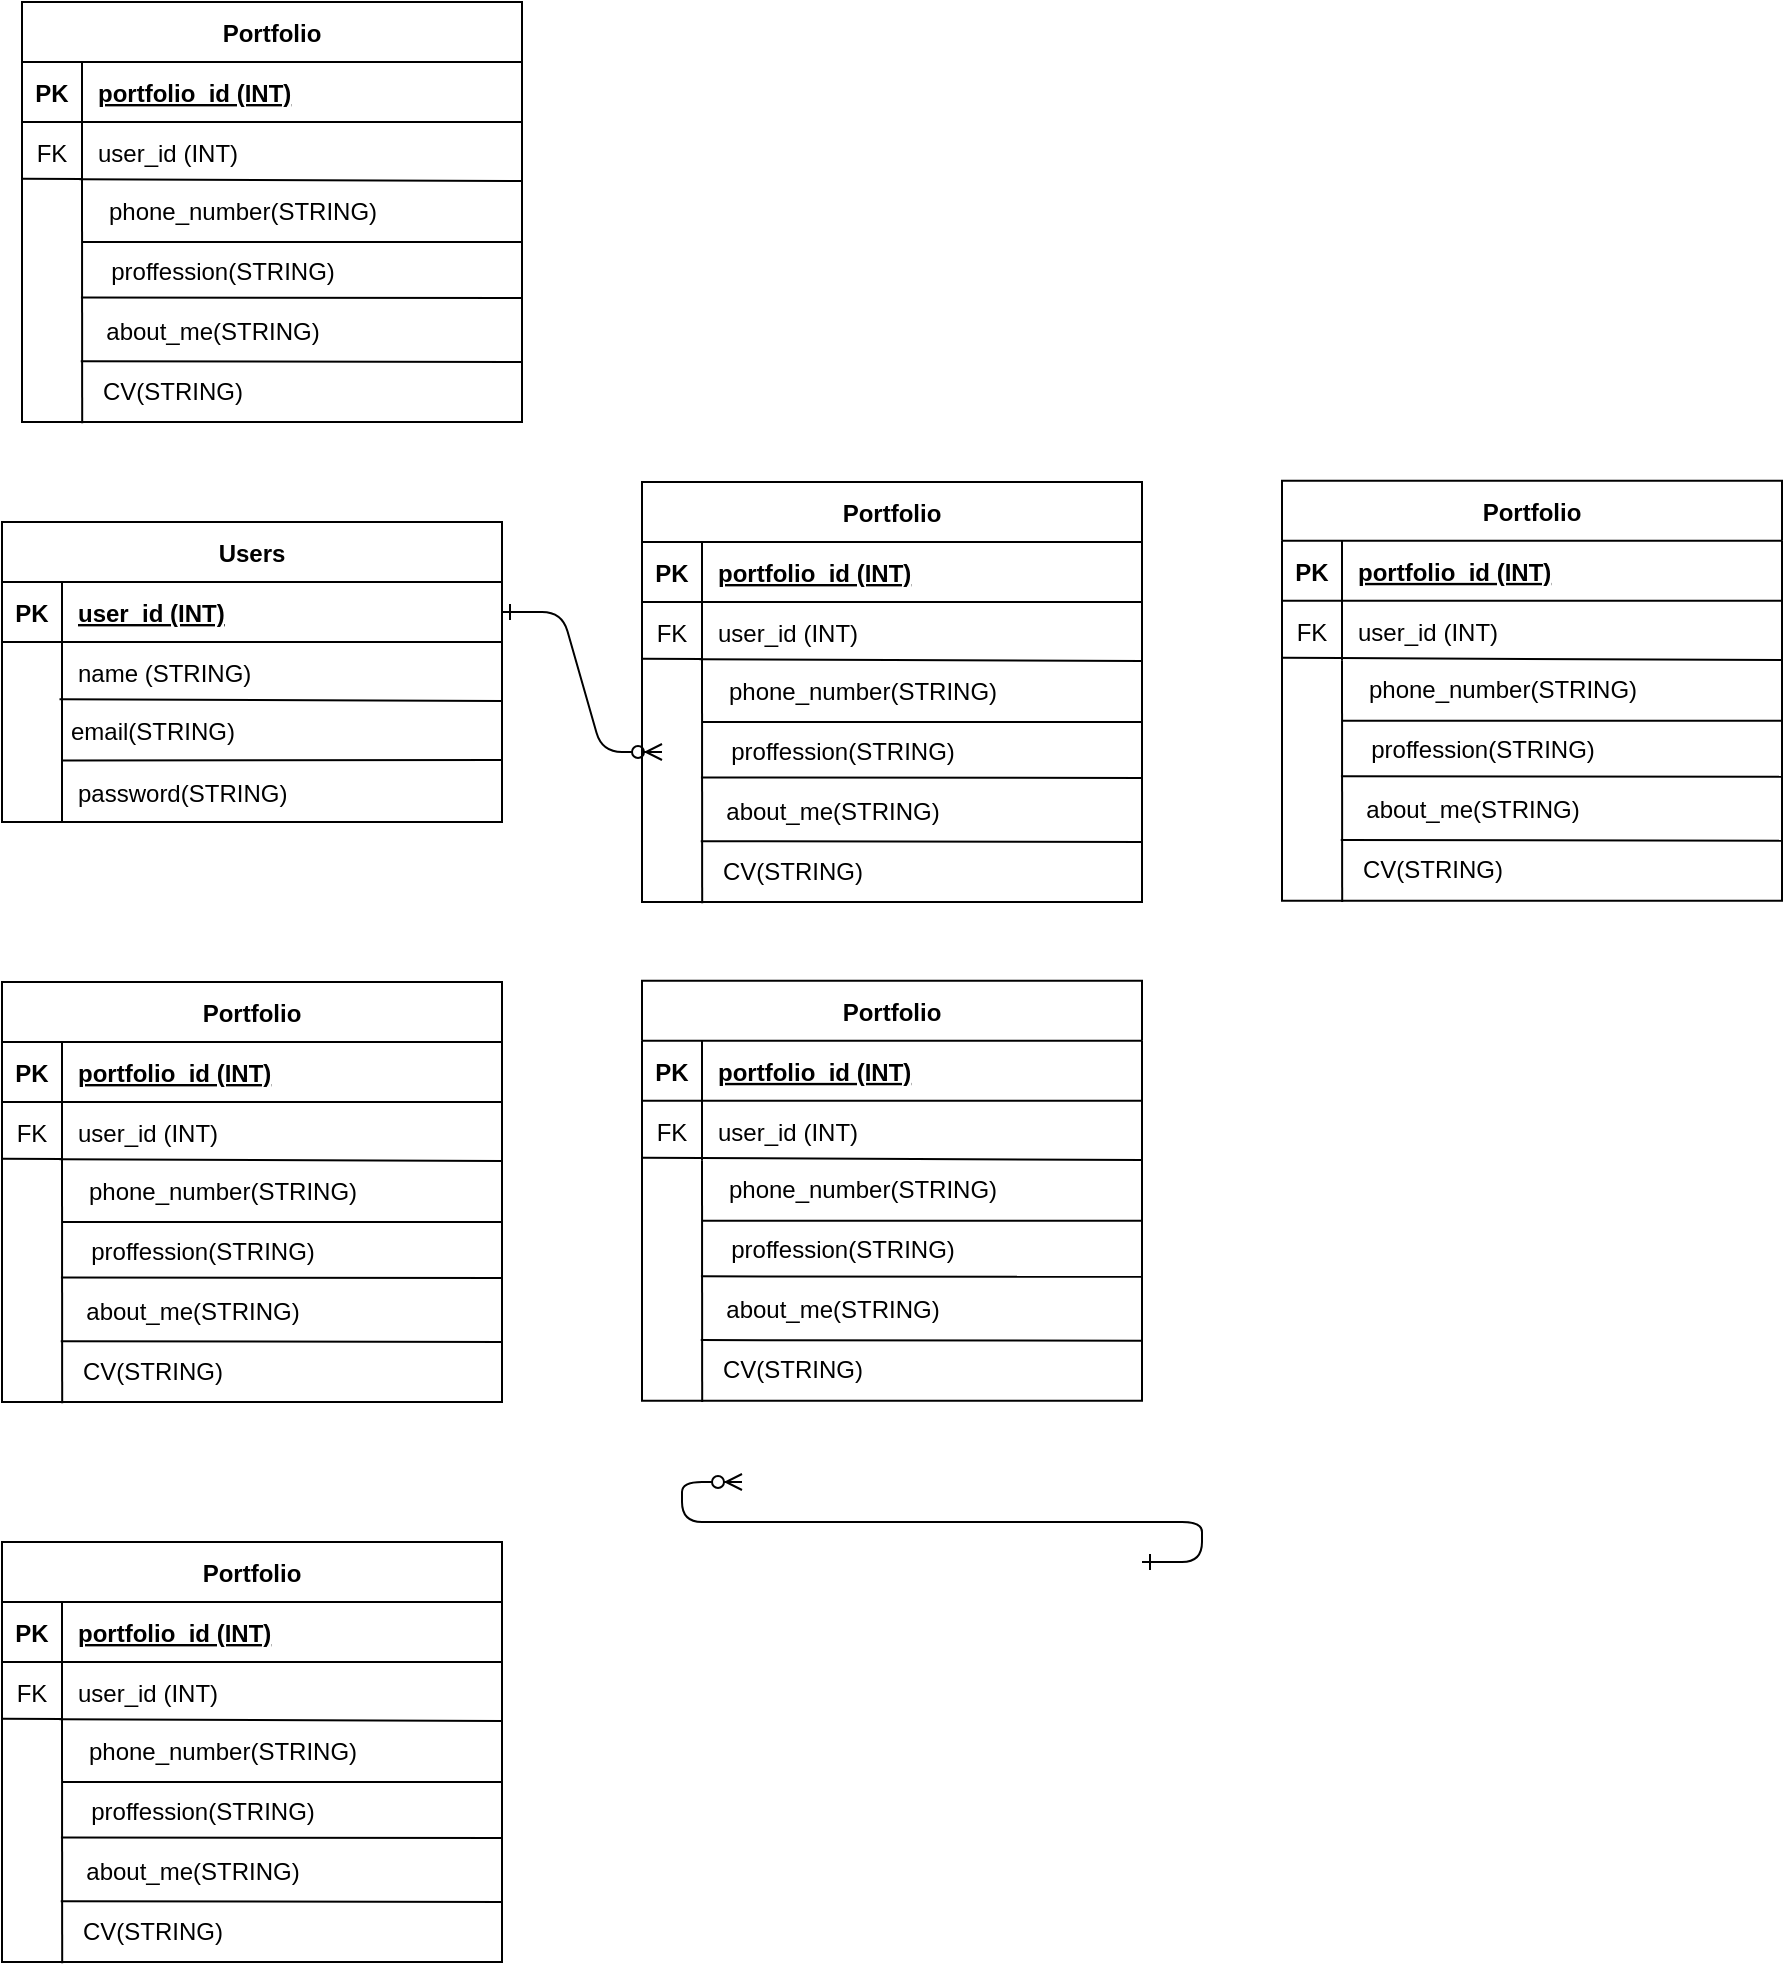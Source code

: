 <mxfile version="24.7.6">
  <diagram id="R2lEEEUBdFMjLlhIrx00" name="Page-1">
    <mxGraphModel dx="1554" dy="1734" grid="1" gridSize="10" guides="1" tooltips="1" connect="1" arrows="1" fold="1" page="1" pageScale="1" pageWidth="850" pageHeight="1100" math="0" shadow="0" extFonts="Permanent Marker^https://fonts.googleapis.com/css?family=Permanent+Marker">
      <root>
        <mxCell id="0" />
        <mxCell id="1" parent="0" />
        <mxCell id="C-vyLk0tnHw3VtMMgP7b-1" value="" style="edgeStyle=entityRelationEdgeStyle;endArrow=ERzeroToMany;startArrow=ERone;endFill=1;startFill=0;" parent="1" source="C-vyLk0tnHw3VtMMgP7b-24" edge="1">
          <mxGeometry width="100" height="100" relative="1" as="geometry">
            <mxPoint x="340" y="720" as="sourcePoint" />
            <mxPoint x="450" y="165" as="targetPoint" />
          </mxGeometry>
        </mxCell>
        <mxCell id="C-vyLk0tnHw3VtMMgP7b-12" value="" style="edgeStyle=entityRelationEdgeStyle;endArrow=ERzeroToMany;startArrow=ERone;endFill=1;startFill=0;" parent="1" edge="1">
          <mxGeometry width="100" height="100" relative="1" as="geometry">
            <mxPoint x="690" y="570" as="sourcePoint" />
            <mxPoint x="490" y="530" as="targetPoint" />
            <Array as="points">
              <mxPoint x="650" y="550" />
              <mxPoint x="560" y="550" />
            </Array>
          </mxGeometry>
        </mxCell>
        <mxCell id="C-vyLk0tnHw3VtMMgP7b-23" value="Users" style="shape=table;startSize=30;container=1;collapsible=1;childLayout=tableLayout;fixedRows=1;rowLines=0;fontStyle=1;align=center;resizeLast=1;" parent="1" vertex="1">
          <mxGeometry x="120" y="50" width="250" height="150" as="geometry">
            <mxRectangle x="120" y="120" width="100" height="30" as="alternateBounds" />
          </mxGeometry>
        </mxCell>
        <mxCell id="C-vyLk0tnHw3VtMMgP7b-24" value="" style="shape=partialRectangle;collapsible=0;dropTarget=0;pointerEvents=0;fillColor=none;points=[[0,0.5],[1,0.5]];portConstraint=eastwest;top=0;left=0;right=0;bottom=1;" parent="C-vyLk0tnHw3VtMMgP7b-23" vertex="1">
          <mxGeometry y="30" width="250" height="30" as="geometry" />
        </mxCell>
        <mxCell id="C-vyLk0tnHw3VtMMgP7b-25" value="PK" style="shape=partialRectangle;overflow=hidden;connectable=0;fillColor=none;top=0;left=0;bottom=0;right=0;fontStyle=1;" parent="C-vyLk0tnHw3VtMMgP7b-24" vertex="1">
          <mxGeometry width="30" height="30" as="geometry">
            <mxRectangle width="30" height="30" as="alternateBounds" />
          </mxGeometry>
        </mxCell>
        <mxCell id="C-vyLk0tnHw3VtMMgP7b-26" value="user_id (INT)" style="shape=partialRectangle;overflow=hidden;connectable=0;fillColor=none;top=0;left=0;bottom=0;right=0;align=left;spacingLeft=6;fontStyle=5;" parent="C-vyLk0tnHw3VtMMgP7b-24" vertex="1">
          <mxGeometry x="30" width="220" height="30" as="geometry">
            <mxRectangle width="220" height="30" as="alternateBounds" />
          </mxGeometry>
        </mxCell>
        <mxCell id="C-vyLk0tnHw3VtMMgP7b-27" value="" style="shape=partialRectangle;collapsible=0;dropTarget=0;pointerEvents=0;fillColor=none;points=[[0,0.5],[1,0.5]];portConstraint=eastwest;top=0;left=0;right=0;bottom=0;" parent="C-vyLk0tnHw3VtMMgP7b-23" vertex="1">
          <mxGeometry y="60" width="250" height="30" as="geometry" />
        </mxCell>
        <mxCell id="C-vyLk0tnHw3VtMMgP7b-28" value="" style="shape=partialRectangle;overflow=hidden;connectable=0;fillColor=none;top=0;left=0;bottom=0;right=0;" parent="C-vyLk0tnHw3VtMMgP7b-27" vertex="1">
          <mxGeometry width="30" height="30" as="geometry">
            <mxRectangle width="30" height="30" as="alternateBounds" />
          </mxGeometry>
        </mxCell>
        <mxCell id="C-vyLk0tnHw3VtMMgP7b-29" value="name (STRING) " style="shape=partialRectangle;overflow=hidden;connectable=0;fillColor=none;top=0;left=0;bottom=0;right=0;align=left;spacingLeft=6;" parent="C-vyLk0tnHw3VtMMgP7b-27" vertex="1">
          <mxGeometry x="30" width="220" height="30" as="geometry">
            <mxRectangle width="220" height="30" as="alternateBounds" />
          </mxGeometry>
        </mxCell>
        <mxCell id="srqe_Da9Z2wznq97FnHL-86" value="" style="endArrow=none;html=1;rounded=0;exitX=0.115;exitY=0.954;exitDx=0;exitDy=0;exitPerimeter=0;entryX=0.999;entryY=0.985;entryDx=0;entryDy=0;entryPerimeter=0;" edge="1" parent="C-vyLk0tnHw3VtMMgP7b-23" source="C-vyLk0tnHw3VtMMgP7b-27" target="C-vyLk0tnHw3VtMMgP7b-27">
          <mxGeometry width="50" height="50" relative="1" as="geometry">
            <mxPoint x="120" y="130" as="sourcePoint" />
            <mxPoint x="170" y="80" as="targetPoint" />
          </mxGeometry>
        </mxCell>
        <mxCell id="srqe_Da9Z2wznq97FnHL-83" value="" style="endArrow=none;html=1;rounded=0;" edge="1" parent="1">
          <mxGeometry width="50" height="50" relative="1" as="geometry">
            <mxPoint x="150" y="200" as="sourcePoint" />
            <mxPoint x="150" y="140" as="targetPoint" />
          </mxGeometry>
        </mxCell>
        <mxCell id="srqe_Da9Z2wznq97FnHL-85" value="&lt;span style=&quot;text-align: left;&quot;&gt;email(STRING)&lt;/span&gt;" style="text;html=1;align=center;verticalAlign=middle;resizable=0;points=[];autosize=1;strokeColor=none;fillColor=none;" vertex="1" parent="1">
          <mxGeometry x="140" y="140" width="110" height="30" as="geometry" />
        </mxCell>
        <mxCell id="srqe_Da9Z2wznq97FnHL-87" value="" style="endArrow=none;html=1;rounded=0;exitX=0.088;exitY=0.977;exitDx=0;exitDy=0;exitPerimeter=0;" edge="1" parent="1" source="srqe_Da9Z2wznq97FnHL-85">
          <mxGeometry width="50" height="50" relative="1" as="geometry">
            <mxPoint x="240" y="180" as="sourcePoint" />
            <mxPoint x="370" y="169" as="targetPoint" />
          </mxGeometry>
        </mxCell>
        <mxCell id="srqe_Da9Z2wznq97FnHL-88" value="password(STRING)" style="shape=partialRectangle;overflow=hidden;connectable=0;fillColor=none;top=0;left=0;bottom=0;right=0;align=left;spacingLeft=6;" vertex="1" parent="1">
          <mxGeometry x="150" y="170" width="220" height="30" as="geometry">
            <mxRectangle width="220" height="30" as="alternateBounds" />
          </mxGeometry>
        </mxCell>
        <mxCell id="srqe_Da9Z2wznq97FnHL-89" value="Portfolio" style="shape=table;startSize=30;container=1;collapsible=1;childLayout=tableLayout;fixedRows=1;rowLines=0;fontStyle=1;align=center;resizeLast=1;" vertex="1" parent="1">
          <mxGeometry x="120" y="280" width="250" height="210" as="geometry">
            <mxRectangle x="120" y="120" width="100" height="30" as="alternateBounds" />
          </mxGeometry>
        </mxCell>
        <mxCell id="srqe_Da9Z2wznq97FnHL-90" value="" style="shape=partialRectangle;collapsible=0;dropTarget=0;pointerEvents=0;fillColor=none;points=[[0,0.5],[1,0.5]];portConstraint=eastwest;top=0;left=0;right=0;bottom=1;" vertex="1" parent="srqe_Da9Z2wznq97FnHL-89">
          <mxGeometry y="30" width="250" height="30" as="geometry" />
        </mxCell>
        <mxCell id="srqe_Da9Z2wznq97FnHL-91" value="PK" style="shape=partialRectangle;overflow=hidden;connectable=0;fillColor=none;top=0;left=0;bottom=0;right=0;fontStyle=1;" vertex="1" parent="srqe_Da9Z2wznq97FnHL-90">
          <mxGeometry width="30" height="30" as="geometry">
            <mxRectangle width="30" height="30" as="alternateBounds" />
          </mxGeometry>
        </mxCell>
        <mxCell id="srqe_Da9Z2wznq97FnHL-92" value="portfolio_id (INT)" style="shape=partialRectangle;overflow=hidden;connectable=0;fillColor=none;top=0;left=0;bottom=0;right=0;align=left;spacingLeft=6;fontStyle=5;" vertex="1" parent="srqe_Da9Z2wznq97FnHL-90">
          <mxGeometry x="30" width="220" height="30" as="geometry">
            <mxRectangle width="220" height="30" as="alternateBounds" />
          </mxGeometry>
        </mxCell>
        <mxCell id="srqe_Da9Z2wznq97FnHL-93" value="" style="shape=partialRectangle;collapsible=0;dropTarget=0;pointerEvents=0;fillColor=none;points=[[0,0.5],[1,0.5]];portConstraint=eastwest;top=0;left=0;right=0;bottom=0;" vertex="1" parent="srqe_Da9Z2wznq97FnHL-89">
          <mxGeometry y="60" width="250" height="30" as="geometry" />
        </mxCell>
        <mxCell id="srqe_Da9Z2wznq97FnHL-94" value="FK" style="shape=partialRectangle;overflow=hidden;connectable=0;fillColor=none;top=0;left=0;bottom=0;right=0;" vertex="1" parent="srqe_Da9Z2wznq97FnHL-93">
          <mxGeometry width="30" height="30" as="geometry">
            <mxRectangle width="30" height="30" as="alternateBounds" />
          </mxGeometry>
        </mxCell>
        <mxCell id="srqe_Da9Z2wznq97FnHL-95" value="user_id (INT)" style="shape=partialRectangle;overflow=hidden;connectable=0;fillColor=none;top=0;left=0;bottom=0;right=0;align=left;spacingLeft=6;" vertex="1" parent="srqe_Da9Z2wznq97FnHL-93">
          <mxGeometry x="30" width="220" height="30" as="geometry">
            <mxRectangle width="220" height="30" as="alternateBounds" />
          </mxGeometry>
        </mxCell>
        <mxCell id="srqe_Da9Z2wznq97FnHL-96" value="" style="endArrow=none;html=1;rounded=0;exitX=0.115;exitY=0.954;exitDx=0;exitDy=0;exitPerimeter=0;entryX=0.999;entryY=0.985;entryDx=0;entryDy=0;entryPerimeter=0;" edge="1" parent="srqe_Da9Z2wznq97FnHL-89" source="srqe_Da9Z2wznq97FnHL-93" target="srqe_Da9Z2wznq97FnHL-93">
          <mxGeometry width="50" height="50" relative="1" as="geometry">
            <mxPoint x="120" y="130" as="sourcePoint" />
            <mxPoint x="170" y="80" as="targetPoint" />
          </mxGeometry>
        </mxCell>
        <mxCell id="srqe_Da9Z2wznq97FnHL-99" value="" style="endArrow=none;html=1;rounded=0;entryX=0.119;entryY=0.952;entryDx=0;entryDy=0;entryPerimeter=0;exitX=0.001;exitY=0.947;exitDx=0;exitDy=0;exitPerimeter=0;" edge="1" parent="srqe_Da9Z2wznq97FnHL-89" source="srqe_Da9Z2wznq97FnHL-93" target="srqe_Da9Z2wznq97FnHL-93">
          <mxGeometry width="50" height="50" relative="1" as="geometry">
            <mxPoint x="60" y="130" as="sourcePoint" />
            <mxPoint x="110" y="80" as="targetPoint" />
          </mxGeometry>
        </mxCell>
        <mxCell id="srqe_Da9Z2wznq97FnHL-100" value="" style="endArrow=none;html=1;rounded=0;exitX=0.001;exitY=1.019;exitDx=0;exitDy=0;exitPerimeter=0;" edge="1" parent="1" source="srqe_Da9Z2wznq97FnHL-107">
          <mxGeometry width="50" height="50" relative="1" as="geometry">
            <mxPoint x="150" y="520" as="sourcePoint" />
            <mxPoint x="150" y="370" as="targetPoint" />
          </mxGeometry>
        </mxCell>
        <mxCell id="srqe_Da9Z2wznq97FnHL-101" value="" style="endArrow=none;html=1;rounded=0;" edge="1" parent="1">
          <mxGeometry width="50" height="50" relative="1" as="geometry">
            <mxPoint x="150" y="400" as="sourcePoint" />
            <mxPoint x="370" y="400" as="targetPoint" />
          </mxGeometry>
        </mxCell>
        <mxCell id="srqe_Da9Z2wznq97FnHL-102" value="phone_number(STRING)" style="text;html=1;align=center;verticalAlign=middle;resizable=0;points=[];autosize=1;strokeColor=none;fillColor=none;" vertex="1" parent="1">
          <mxGeometry x="150" y="370" width="160" height="30" as="geometry" />
        </mxCell>
        <mxCell id="srqe_Da9Z2wznq97FnHL-105" value="proffession(STRING)" style="text;html=1;align=center;verticalAlign=middle;resizable=0;points=[];autosize=1;strokeColor=none;fillColor=none;" vertex="1" parent="1">
          <mxGeometry x="150" y="400" width="140" height="30" as="geometry" />
        </mxCell>
        <mxCell id="srqe_Da9Z2wznq97FnHL-106" value="about_me(STRING)" style="text;html=1;align=center;verticalAlign=middle;resizable=0;points=[];autosize=1;strokeColor=none;fillColor=none;" vertex="1" parent="1">
          <mxGeometry x="150" y="430" width="130" height="30" as="geometry" />
        </mxCell>
        <mxCell id="srqe_Da9Z2wznq97FnHL-107" value="CV(STRING)" style="text;html=1;align=center;verticalAlign=middle;resizable=0;points=[];autosize=1;strokeColor=none;fillColor=none;" vertex="1" parent="1">
          <mxGeometry x="150" y="460" width="90" height="30" as="geometry" />
        </mxCell>
        <mxCell id="srqe_Da9Z2wznq97FnHL-108" value="" style="endArrow=none;html=1;rounded=0;exitX=-0.004;exitY=-0.075;exitDx=0;exitDy=0;exitPerimeter=0;" edge="1" parent="1" source="srqe_Da9Z2wznq97FnHL-106">
          <mxGeometry width="50" height="50" relative="1" as="geometry">
            <mxPoint x="270" y="460" as="sourcePoint" />
            <mxPoint x="370" y="428" as="targetPoint" />
          </mxGeometry>
        </mxCell>
        <mxCell id="srqe_Da9Z2wznq97FnHL-109" value="" style="endArrow=none;html=1;rounded=0;exitX=-0.007;exitY=-0.014;exitDx=0;exitDy=0;exitPerimeter=0;" edge="1" parent="1" source="srqe_Da9Z2wznq97FnHL-107">
          <mxGeometry width="50" height="50" relative="1" as="geometry">
            <mxPoint x="270" y="460" as="sourcePoint" />
            <mxPoint x="370" y="460" as="targetPoint" />
          </mxGeometry>
        </mxCell>
        <mxCell id="srqe_Da9Z2wznq97FnHL-110" value="Portfolio" style="shape=table;startSize=30;container=1;collapsible=1;childLayout=tableLayout;fixedRows=1;rowLines=0;fontStyle=1;align=center;resizeLast=1;" vertex="1" parent="1">
          <mxGeometry x="120" y="560" width="250" height="210" as="geometry">
            <mxRectangle x="120" y="120" width="100" height="30" as="alternateBounds" />
          </mxGeometry>
        </mxCell>
        <mxCell id="srqe_Da9Z2wznq97FnHL-111" value="" style="shape=partialRectangle;collapsible=0;dropTarget=0;pointerEvents=0;fillColor=none;points=[[0,0.5],[1,0.5]];portConstraint=eastwest;top=0;left=0;right=0;bottom=1;" vertex="1" parent="srqe_Da9Z2wznq97FnHL-110">
          <mxGeometry y="30" width="250" height="30" as="geometry" />
        </mxCell>
        <mxCell id="srqe_Da9Z2wznq97FnHL-112" value="PK" style="shape=partialRectangle;overflow=hidden;connectable=0;fillColor=none;top=0;left=0;bottom=0;right=0;fontStyle=1;" vertex="1" parent="srqe_Da9Z2wznq97FnHL-111">
          <mxGeometry width="30" height="30" as="geometry">
            <mxRectangle width="30" height="30" as="alternateBounds" />
          </mxGeometry>
        </mxCell>
        <mxCell id="srqe_Da9Z2wznq97FnHL-113" value="portfolio_id (INT)" style="shape=partialRectangle;overflow=hidden;connectable=0;fillColor=none;top=0;left=0;bottom=0;right=0;align=left;spacingLeft=6;fontStyle=5;" vertex="1" parent="srqe_Da9Z2wznq97FnHL-111">
          <mxGeometry x="30" width="220" height="30" as="geometry">
            <mxRectangle width="220" height="30" as="alternateBounds" />
          </mxGeometry>
        </mxCell>
        <mxCell id="srqe_Da9Z2wznq97FnHL-114" value="" style="shape=partialRectangle;collapsible=0;dropTarget=0;pointerEvents=0;fillColor=none;points=[[0,0.5],[1,0.5]];portConstraint=eastwest;top=0;left=0;right=0;bottom=0;" vertex="1" parent="srqe_Da9Z2wznq97FnHL-110">
          <mxGeometry y="60" width="250" height="30" as="geometry" />
        </mxCell>
        <mxCell id="srqe_Da9Z2wznq97FnHL-115" value="FK" style="shape=partialRectangle;overflow=hidden;connectable=0;fillColor=none;top=0;left=0;bottom=0;right=0;" vertex="1" parent="srqe_Da9Z2wznq97FnHL-114">
          <mxGeometry width="30" height="30" as="geometry">
            <mxRectangle width="30" height="30" as="alternateBounds" />
          </mxGeometry>
        </mxCell>
        <mxCell id="srqe_Da9Z2wznq97FnHL-116" value="user_id (INT)" style="shape=partialRectangle;overflow=hidden;connectable=0;fillColor=none;top=0;left=0;bottom=0;right=0;align=left;spacingLeft=6;" vertex="1" parent="srqe_Da9Z2wznq97FnHL-114">
          <mxGeometry x="30" width="220" height="30" as="geometry">
            <mxRectangle width="220" height="30" as="alternateBounds" />
          </mxGeometry>
        </mxCell>
        <mxCell id="srqe_Da9Z2wznq97FnHL-117" value="" style="endArrow=none;html=1;rounded=0;exitX=0.115;exitY=0.954;exitDx=0;exitDy=0;exitPerimeter=0;entryX=0.999;entryY=0.985;entryDx=0;entryDy=0;entryPerimeter=0;" edge="1" parent="srqe_Da9Z2wznq97FnHL-110" source="srqe_Da9Z2wznq97FnHL-114" target="srqe_Da9Z2wznq97FnHL-114">
          <mxGeometry width="50" height="50" relative="1" as="geometry">
            <mxPoint x="120" y="130" as="sourcePoint" />
            <mxPoint x="170" y="80" as="targetPoint" />
          </mxGeometry>
        </mxCell>
        <mxCell id="srqe_Da9Z2wznq97FnHL-118" value="" style="endArrow=none;html=1;rounded=0;entryX=0.119;entryY=0.952;entryDx=0;entryDy=0;entryPerimeter=0;exitX=0.001;exitY=0.947;exitDx=0;exitDy=0;exitPerimeter=0;" edge="1" parent="srqe_Da9Z2wznq97FnHL-110" source="srqe_Da9Z2wznq97FnHL-114" target="srqe_Da9Z2wznq97FnHL-114">
          <mxGeometry width="50" height="50" relative="1" as="geometry">
            <mxPoint x="60" y="130" as="sourcePoint" />
            <mxPoint x="110" y="80" as="targetPoint" />
          </mxGeometry>
        </mxCell>
        <mxCell id="srqe_Da9Z2wznq97FnHL-119" value="" style="endArrow=none;html=1;rounded=0;exitX=0.001;exitY=1.019;exitDx=0;exitDy=0;exitPerimeter=0;" edge="1" parent="1" source="srqe_Da9Z2wznq97FnHL-124">
          <mxGeometry width="50" height="50" relative="1" as="geometry">
            <mxPoint x="150" y="800" as="sourcePoint" />
            <mxPoint x="150" y="650" as="targetPoint" />
          </mxGeometry>
        </mxCell>
        <mxCell id="srqe_Da9Z2wznq97FnHL-120" value="" style="endArrow=none;html=1;rounded=0;" edge="1" parent="1">
          <mxGeometry width="50" height="50" relative="1" as="geometry">
            <mxPoint x="150" y="680" as="sourcePoint" />
            <mxPoint x="370" y="680" as="targetPoint" />
          </mxGeometry>
        </mxCell>
        <mxCell id="srqe_Da9Z2wznq97FnHL-121" value="phone_number(STRING)" style="text;html=1;align=center;verticalAlign=middle;resizable=0;points=[];autosize=1;strokeColor=none;fillColor=none;" vertex="1" parent="1">
          <mxGeometry x="150" y="650" width="160" height="30" as="geometry" />
        </mxCell>
        <mxCell id="srqe_Da9Z2wznq97FnHL-122" value="proffession(STRING)" style="text;html=1;align=center;verticalAlign=middle;resizable=0;points=[];autosize=1;strokeColor=none;fillColor=none;" vertex="1" parent="1">
          <mxGeometry x="150" y="680" width="140" height="30" as="geometry" />
        </mxCell>
        <mxCell id="srqe_Da9Z2wznq97FnHL-123" value="about_me(STRING)" style="text;html=1;align=center;verticalAlign=middle;resizable=0;points=[];autosize=1;strokeColor=none;fillColor=none;" vertex="1" parent="1">
          <mxGeometry x="150" y="710" width="130" height="30" as="geometry" />
        </mxCell>
        <mxCell id="srqe_Da9Z2wznq97FnHL-124" value="CV(STRING)" style="text;html=1;align=center;verticalAlign=middle;resizable=0;points=[];autosize=1;strokeColor=none;fillColor=none;" vertex="1" parent="1">
          <mxGeometry x="150" y="740" width="90" height="30" as="geometry" />
        </mxCell>
        <mxCell id="srqe_Da9Z2wznq97FnHL-125" value="" style="endArrow=none;html=1;rounded=0;exitX=-0.004;exitY=-0.075;exitDx=0;exitDy=0;exitPerimeter=0;" edge="1" parent="1" source="srqe_Da9Z2wznq97FnHL-123">
          <mxGeometry width="50" height="50" relative="1" as="geometry">
            <mxPoint x="270" y="740" as="sourcePoint" />
            <mxPoint x="370" y="708" as="targetPoint" />
          </mxGeometry>
        </mxCell>
        <mxCell id="srqe_Da9Z2wznq97FnHL-126" value="" style="endArrow=none;html=1;rounded=0;exitX=-0.007;exitY=-0.014;exitDx=0;exitDy=0;exitPerimeter=0;" edge="1" parent="1" source="srqe_Da9Z2wznq97FnHL-124">
          <mxGeometry width="50" height="50" relative="1" as="geometry">
            <mxPoint x="270" y="740" as="sourcePoint" />
            <mxPoint x="370" y="740" as="targetPoint" />
          </mxGeometry>
        </mxCell>
        <mxCell id="srqe_Da9Z2wznq97FnHL-127" value="Portfolio" style="shape=table;startSize=30;container=1;collapsible=1;childLayout=tableLayout;fixedRows=1;rowLines=0;fontStyle=1;align=center;resizeLast=1;" vertex="1" parent="1">
          <mxGeometry x="440" y="279.43" width="250" height="210" as="geometry">
            <mxRectangle x="120" y="120" width="100" height="30" as="alternateBounds" />
          </mxGeometry>
        </mxCell>
        <mxCell id="srqe_Da9Z2wznq97FnHL-128" value="" style="shape=partialRectangle;collapsible=0;dropTarget=0;pointerEvents=0;fillColor=none;points=[[0,0.5],[1,0.5]];portConstraint=eastwest;top=0;left=0;right=0;bottom=1;" vertex="1" parent="srqe_Da9Z2wznq97FnHL-127">
          <mxGeometry y="30" width="250" height="30" as="geometry" />
        </mxCell>
        <mxCell id="srqe_Da9Z2wznq97FnHL-129" value="PK" style="shape=partialRectangle;overflow=hidden;connectable=0;fillColor=none;top=0;left=0;bottom=0;right=0;fontStyle=1;" vertex="1" parent="srqe_Da9Z2wznq97FnHL-128">
          <mxGeometry width="30" height="30" as="geometry">
            <mxRectangle width="30" height="30" as="alternateBounds" />
          </mxGeometry>
        </mxCell>
        <mxCell id="srqe_Da9Z2wznq97FnHL-130" value="portfolio_id (INT)" style="shape=partialRectangle;overflow=hidden;connectable=0;fillColor=none;top=0;left=0;bottom=0;right=0;align=left;spacingLeft=6;fontStyle=5;" vertex="1" parent="srqe_Da9Z2wznq97FnHL-128">
          <mxGeometry x="30" width="220" height="30" as="geometry">
            <mxRectangle width="220" height="30" as="alternateBounds" />
          </mxGeometry>
        </mxCell>
        <mxCell id="srqe_Da9Z2wznq97FnHL-131" value="" style="shape=partialRectangle;collapsible=0;dropTarget=0;pointerEvents=0;fillColor=none;points=[[0,0.5],[1,0.5]];portConstraint=eastwest;top=0;left=0;right=0;bottom=0;" vertex="1" parent="srqe_Da9Z2wznq97FnHL-127">
          <mxGeometry y="60" width="250" height="30" as="geometry" />
        </mxCell>
        <mxCell id="srqe_Da9Z2wznq97FnHL-132" value="FK" style="shape=partialRectangle;overflow=hidden;connectable=0;fillColor=none;top=0;left=0;bottom=0;right=0;" vertex="1" parent="srqe_Da9Z2wznq97FnHL-131">
          <mxGeometry width="30" height="30" as="geometry">
            <mxRectangle width="30" height="30" as="alternateBounds" />
          </mxGeometry>
        </mxCell>
        <mxCell id="srqe_Da9Z2wznq97FnHL-133" value="user_id (INT)" style="shape=partialRectangle;overflow=hidden;connectable=0;fillColor=none;top=0;left=0;bottom=0;right=0;align=left;spacingLeft=6;" vertex="1" parent="srqe_Da9Z2wznq97FnHL-131">
          <mxGeometry x="30" width="220" height="30" as="geometry">
            <mxRectangle width="220" height="30" as="alternateBounds" />
          </mxGeometry>
        </mxCell>
        <mxCell id="srqe_Da9Z2wznq97FnHL-134" value="" style="endArrow=none;html=1;rounded=0;exitX=0.115;exitY=0.954;exitDx=0;exitDy=0;exitPerimeter=0;entryX=0.999;entryY=0.985;entryDx=0;entryDy=0;entryPerimeter=0;" edge="1" parent="srqe_Da9Z2wznq97FnHL-127" source="srqe_Da9Z2wznq97FnHL-131" target="srqe_Da9Z2wznq97FnHL-131">
          <mxGeometry width="50" height="50" relative="1" as="geometry">
            <mxPoint x="120" y="130" as="sourcePoint" />
            <mxPoint x="170" y="80" as="targetPoint" />
          </mxGeometry>
        </mxCell>
        <mxCell id="srqe_Da9Z2wznq97FnHL-135" value="" style="endArrow=none;html=1;rounded=0;entryX=0.119;entryY=0.952;entryDx=0;entryDy=0;entryPerimeter=0;exitX=0.001;exitY=0.947;exitDx=0;exitDy=0;exitPerimeter=0;" edge="1" parent="srqe_Da9Z2wznq97FnHL-127" source="srqe_Da9Z2wznq97FnHL-131" target="srqe_Da9Z2wznq97FnHL-131">
          <mxGeometry width="50" height="50" relative="1" as="geometry">
            <mxPoint x="60" y="130" as="sourcePoint" />
            <mxPoint x="110" y="80" as="targetPoint" />
          </mxGeometry>
        </mxCell>
        <mxCell id="srqe_Da9Z2wznq97FnHL-136" value="" style="endArrow=none;html=1;rounded=0;exitX=0.001;exitY=1.019;exitDx=0;exitDy=0;exitPerimeter=0;" edge="1" parent="1" source="srqe_Da9Z2wznq97FnHL-141">
          <mxGeometry width="50" height="50" relative="1" as="geometry">
            <mxPoint x="470" y="519.43" as="sourcePoint" />
            <mxPoint x="470" y="369.43" as="targetPoint" />
          </mxGeometry>
        </mxCell>
        <mxCell id="srqe_Da9Z2wznq97FnHL-137" value="" style="endArrow=none;html=1;rounded=0;" edge="1" parent="1">
          <mxGeometry width="50" height="50" relative="1" as="geometry">
            <mxPoint x="470" y="399.43" as="sourcePoint" />
            <mxPoint x="690" y="399.43" as="targetPoint" />
          </mxGeometry>
        </mxCell>
        <mxCell id="srqe_Da9Z2wznq97FnHL-138" value="phone_number(STRING)" style="text;html=1;align=center;verticalAlign=middle;resizable=0;points=[];autosize=1;strokeColor=none;fillColor=none;" vertex="1" parent="1">
          <mxGeometry x="470" y="369.43" width="160" height="30" as="geometry" />
        </mxCell>
        <mxCell id="srqe_Da9Z2wznq97FnHL-139" value="proffession(STRING)" style="text;html=1;align=center;verticalAlign=middle;resizable=0;points=[];autosize=1;strokeColor=none;fillColor=none;" vertex="1" parent="1">
          <mxGeometry x="470" y="399.43" width="140" height="30" as="geometry" />
        </mxCell>
        <mxCell id="srqe_Da9Z2wznq97FnHL-140" value="about_me(STRING)" style="text;html=1;align=center;verticalAlign=middle;resizable=0;points=[];autosize=1;strokeColor=none;fillColor=none;" vertex="1" parent="1">
          <mxGeometry x="470" y="429.43" width="130" height="30" as="geometry" />
        </mxCell>
        <mxCell id="srqe_Da9Z2wznq97FnHL-141" value="CV(STRING)" style="text;html=1;align=center;verticalAlign=middle;resizable=0;points=[];autosize=1;strokeColor=none;fillColor=none;" vertex="1" parent="1">
          <mxGeometry x="470" y="459.43" width="90" height="30" as="geometry" />
        </mxCell>
        <mxCell id="srqe_Da9Z2wznq97FnHL-142" value="" style="endArrow=none;html=1;rounded=0;exitX=-0.004;exitY=-0.075;exitDx=0;exitDy=0;exitPerimeter=0;" edge="1" parent="1" source="srqe_Da9Z2wznq97FnHL-140">
          <mxGeometry width="50" height="50" relative="1" as="geometry">
            <mxPoint x="590" y="459.43" as="sourcePoint" />
            <mxPoint x="690" y="427.43" as="targetPoint" />
          </mxGeometry>
        </mxCell>
        <mxCell id="srqe_Da9Z2wznq97FnHL-143" value="" style="endArrow=none;html=1;rounded=0;exitX=-0.007;exitY=-0.014;exitDx=0;exitDy=0;exitPerimeter=0;" edge="1" parent="1" source="srqe_Da9Z2wznq97FnHL-141">
          <mxGeometry width="50" height="50" relative="1" as="geometry">
            <mxPoint x="590" y="459.43" as="sourcePoint" />
            <mxPoint x="690" y="459.43" as="targetPoint" />
          </mxGeometry>
        </mxCell>
        <mxCell id="srqe_Da9Z2wznq97FnHL-144" value="Portfolio" style="shape=table;startSize=30;container=1;collapsible=1;childLayout=tableLayout;fixedRows=1;rowLines=0;fontStyle=1;align=center;resizeLast=1;" vertex="1" parent="1">
          <mxGeometry x="130" y="-210" width="250" height="210" as="geometry">
            <mxRectangle x="120" y="120" width="100" height="30" as="alternateBounds" />
          </mxGeometry>
        </mxCell>
        <mxCell id="srqe_Da9Z2wznq97FnHL-145" value="" style="shape=partialRectangle;collapsible=0;dropTarget=0;pointerEvents=0;fillColor=none;points=[[0,0.5],[1,0.5]];portConstraint=eastwest;top=0;left=0;right=0;bottom=1;" vertex="1" parent="srqe_Da9Z2wznq97FnHL-144">
          <mxGeometry y="30" width="250" height="30" as="geometry" />
        </mxCell>
        <mxCell id="srqe_Da9Z2wznq97FnHL-146" value="PK" style="shape=partialRectangle;overflow=hidden;connectable=0;fillColor=none;top=0;left=0;bottom=0;right=0;fontStyle=1;" vertex="1" parent="srqe_Da9Z2wznq97FnHL-145">
          <mxGeometry width="30" height="30" as="geometry">
            <mxRectangle width="30" height="30" as="alternateBounds" />
          </mxGeometry>
        </mxCell>
        <mxCell id="srqe_Da9Z2wznq97FnHL-147" value="portfolio_id (INT)" style="shape=partialRectangle;overflow=hidden;connectable=0;fillColor=none;top=0;left=0;bottom=0;right=0;align=left;spacingLeft=6;fontStyle=5;" vertex="1" parent="srqe_Da9Z2wznq97FnHL-145">
          <mxGeometry x="30" width="220" height="30" as="geometry">
            <mxRectangle width="220" height="30" as="alternateBounds" />
          </mxGeometry>
        </mxCell>
        <mxCell id="srqe_Da9Z2wznq97FnHL-148" value="" style="shape=partialRectangle;collapsible=0;dropTarget=0;pointerEvents=0;fillColor=none;points=[[0,0.5],[1,0.5]];portConstraint=eastwest;top=0;left=0;right=0;bottom=0;" vertex="1" parent="srqe_Da9Z2wznq97FnHL-144">
          <mxGeometry y="60" width="250" height="30" as="geometry" />
        </mxCell>
        <mxCell id="srqe_Da9Z2wznq97FnHL-149" value="FK" style="shape=partialRectangle;overflow=hidden;connectable=0;fillColor=none;top=0;left=0;bottom=0;right=0;" vertex="1" parent="srqe_Da9Z2wznq97FnHL-148">
          <mxGeometry width="30" height="30" as="geometry">
            <mxRectangle width="30" height="30" as="alternateBounds" />
          </mxGeometry>
        </mxCell>
        <mxCell id="srqe_Da9Z2wznq97FnHL-150" value="user_id (INT)" style="shape=partialRectangle;overflow=hidden;connectable=0;fillColor=none;top=0;left=0;bottom=0;right=0;align=left;spacingLeft=6;" vertex="1" parent="srqe_Da9Z2wznq97FnHL-148">
          <mxGeometry x="30" width="220" height="30" as="geometry">
            <mxRectangle width="220" height="30" as="alternateBounds" />
          </mxGeometry>
        </mxCell>
        <mxCell id="srqe_Da9Z2wznq97FnHL-151" value="" style="endArrow=none;html=1;rounded=0;exitX=0.115;exitY=0.954;exitDx=0;exitDy=0;exitPerimeter=0;entryX=0.999;entryY=0.985;entryDx=0;entryDy=0;entryPerimeter=0;" edge="1" parent="srqe_Da9Z2wznq97FnHL-144" source="srqe_Da9Z2wznq97FnHL-148" target="srqe_Da9Z2wznq97FnHL-148">
          <mxGeometry width="50" height="50" relative="1" as="geometry">
            <mxPoint x="120" y="130" as="sourcePoint" />
            <mxPoint x="170" y="80" as="targetPoint" />
          </mxGeometry>
        </mxCell>
        <mxCell id="srqe_Da9Z2wznq97FnHL-152" value="" style="endArrow=none;html=1;rounded=0;entryX=0.119;entryY=0.952;entryDx=0;entryDy=0;entryPerimeter=0;exitX=0.001;exitY=0.947;exitDx=0;exitDy=0;exitPerimeter=0;" edge="1" parent="srqe_Da9Z2wznq97FnHL-144" source="srqe_Da9Z2wznq97FnHL-148" target="srqe_Da9Z2wznq97FnHL-148">
          <mxGeometry width="50" height="50" relative="1" as="geometry">
            <mxPoint x="60" y="130" as="sourcePoint" />
            <mxPoint x="110" y="80" as="targetPoint" />
          </mxGeometry>
        </mxCell>
        <mxCell id="srqe_Da9Z2wznq97FnHL-153" value="" style="endArrow=none;html=1;rounded=0;exitX=0.001;exitY=1.019;exitDx=0;exitDy=0;exitPerimeter=0;" edge="1" parent="1" source="srqe_Da9Z2wznq97FnHL-158">
          <mxGeometry width="50" height="50" relative="1" as="geometry">
            <mxPoint x="160" y="30" as="sourcePoint" />
            <mxPoint x="160" y="-120" as="targetPoint" />
          </mxGeometry>
        </mxCell>
        <mxCell id="srqe_Da9Z2wznq97FnHL-154" value="" style="endArrow=none;html=1;rounded=0;" edge="1" parent="1">
          <mxGeometry width="50" height="50" relative="1" as="geometry">
            <mxPoint x="160" y="-90" as="sourcePoint" />
            <mxPoint x="380" y="-90" as="targetPoint" />
          </mxGeometry>
        </mxCell>
        <mxCell id="srqe_Da9Z2wznq97FnHL-155" value="phone_number(STRING)" style="text;html=1;align=center;verticalAlign=middle;resizable=0;points=[];autosize=1;strokeColor=none;fillColor=none;" vertex="1" parent="1">
          <mxGeometry x="160" y="-120" width="160" height="30" as="geometry" />
        </mxCell>
        <mxCell id="srqe_Da9Z2wznq97FnHL-156" value="proffession(STRING)" style="text;html=1;align=center;verticalAlign=middle;resizable=0;points=[];autosize=1;strokeColor=none;fillColor=none;" vertex="1" parent="1">
          <mxGeometry x="160" y="-90" width="140" height="30" as="geometry" />
        </mxCell>
        <mxCell id="srqe_Da9Z2wznq97FnHL-157" value="about_me(STRING)" style="text;html=1;align=center;verticalAlign=middle;resizable=0;points=[];autosize=1;strokeColor=none;fillColor=none;" vertex="1" parent="1">
          <mxGeometry x="160" y="-60" width="130" height="30" as="geometry" />
        </mxCell>
        <mxCell id="srqe_Da9Z2wznq97FnHL-158" value="CV(STRING)" style="text;html=1;align=center;verticalAlign=middle;resizable=0;points=[];autosize=1;strokeColor=none;fillColor=none;" vertex="1" parent="1">
          <mxGeometry x="160" y="-30" width="90" height="30" as="geometry" />
        </mxCell>
        <mxCell id="srqe_Da9Z2wznq97FnHL-159" value="" style="endArrow=none;html=1;rounded=0;exitX=-0.004;exitY=-0.075;exitDx=0;exitDy=0;exitPerimeter=0;" edge="1" parent="1" source="srqe_Da9Z2wznq97FnHL-157">
          <mxGeometry width="50" height="50" relative="1" as="geometry">
            <mxPoint x="280" y="-30" as="sourcePoint" />
            <mxPoint x="380" y="-62" as="targetPoint" />
          </mxGeometry>
        </mxCell>
        <mxCell id="srqe_Da9Z2wznq97FnHL-160" value="" style="endArrow=none;html=1;rounded=0;exitX=-0.007;exitY=-0.014;exitDx=0;exitDy=0;exitPerimeter=0;" edge="1" parent="1" source="srqe_Da9Z2wznq97FnHL-158">
          <mxGeometry width="50" height="50" relative="1" as="geometry">
            <mxPoint x="280" y="-30" as="sourcePoint" />
            <mxPoint x="380" y="-30" as="targetPoint" />
          </mxGeometry>
        </mxCell>
        <mxCell id="srqe_Da9Z2wznq97FnHL-161" value="Portfolio" style="shape=table;startSize=30;container=1;collapsible=1;childLayout=tableLayout;fixedRows=1;rowLines=0;fontStyle=1;align=center;resizeLast=1;" vertex="1" parent="1">
          <mxGeometry x="440" y="30" width="250" height="210" as="geometry">
            <mxRectangle x="120" y="120" width="100" height="30" as="alternateBounds" />
          </mxGeometry>
        </mxCell>
        <mxCell id="srqe_Da9Z2wznq97FnHL-162" value="" style="shape=partialRectangle;collapsible=0;dropTarget=0;pointerEvents=0;fillColor=none;points=[[0,0.5],[1,0.5]];portConstraint=eastwest;top=0;left=0;right=0;bottom=1;" vertex="1" parent="srqe_Da9Z2wznq97FnHL-161">
          <mxGeometry y="30" width="250" height="30" as="geometry" />
        </mxCell>
        <mxCell id="srqe_Da9Z2wznq97FnHL-163" value="PK" style="shape=partialRectangle;overflow=hidden;connectable=0;fillColor=none;top=0;left=0;bottom=0;right=0;fontStyle=1;" vertex="1" parent="srqe_Da9Z2wznq97FnHL-162">
          <mxGeometry width="30" height="30" as="geometry">
            <mxRectangle width="30" height="30" as="alternateBounds" />
          </mxGeometry>
        </mxCell>
        <mxCell id="srqe_Da9Z2wznq97FnHL-164" value="portfolio_id (INT)" style="shape=partialRectangle;overflow=hidden;connectable=0;fillColor=none;top=0;left=0;bottom=0;right=0;align=left;spacingLeft=6;fontStyle=5;" vertex="1" parent="srqe_Da9Z2wznq97FnHL-162">
          <mxGeometry x="30" width="220" height="30" as="geometry">
            <mxRectangle width="220" height="30" as="alternateBounds" />
          </mxGeometry>
        </mxCell>
        <mxCell id="srqe_Da9Z2wznq97FnHL-165" value="" style="shape=partialRectangle;collapsible=0;dropTarget=0;pointerEvents=0;fillColor=none;points=[[0,0.5],[1,0.5]];portConstraint=eastwest;top=0;left=0;right=0;bottom=0;" vertex="1" parent="srqe_Da9Z2wznq97FnHL-161">
          <mxGeometry y="60" width="250" height="30" as="geometry" />
        </mxCell>
        <mxCell id="srqe_Da9Z2wznq97FnHL-166" value="FK" style="shape=partialRectangle;overflow=hidden;connectable=0;fillColor=none;top=0;left=0;bottom=0;right=0;" vertex="1" parent="srqe_Da9Z2wznq97FnHL-165">
          <mxGeometry width="30" height="30" as="geometry">
            <mxRectangle width="30" height="30" as="alternateBounds" />
          </mxGeometry>
        </mxCell>
        <mxCell id="srqe_Da9Z2wznq97FnHL-167" value="user_id (INT)" style="shape=partialRectangle;overflow=hidden;connectable=0;fillColor=none;top=0;left=0;bottom=0;right=0;align=left;spacingLeft=6;" vertex="1" parent="srqe_Da9Z2wznq97FnHL-165">
          <mxGeometry x="30" width="220" height="30" as="geometry">
            <mxRectangle width="220" height="30" as="alternateBounds" />
          </mxGeometry>
        </mxCell>
        <mxCell id="srqe_Da9Z2wznq97FnHL-168" value="" style="endArrow=none;html=1;rounded=0;exitX=0.115;exitY=0.954;exitDx=0;exitDy=0;exitPerimeter=0;entryX=0.999;entryY=0.985;entryDx=0;entryDy=0;entryPerimeter=0;" edge="1" parent="srqe_Da9Z2wznq97FnHL-161" source="srqe_Da9Z2wznq97FnHL-165" target="srqe_Da9Z2wznq97FnHL-165">
          <mxGeometry width="50" height="50" relative="1" as="geometry">
            <mxPoint x="120" y="130" as="sourcePoint" />
            <mxPoint x="170" y="80" as="targetPoint" />
          </mxGeometry>
        </mxCell>
        <mxCell id="srqe_Da9Z2wznq97FnHL-169" value="" style="endArrow=none;html=1;rounded=0;entryX=0.119;entryY=0.952;entryDx=0;entryDy=0;entryPerimeter=0;exitX=0.001;exitY=0.947;exitDx=0;exitDy=0;exitPerimeter=0;" edge="1" parent="srqe_Da9Z2wznq97FnHL-161" source="srqe_Da9Z2wznq97FnHL-165" target="srqe_Da9Z2wznq97FnHL-165">
          <mxGeometry width="50" height="50" relative="1" as="geometry">
            <mxPoint x="60" y="130" as="sourcePoint" />
            <mxPoint x="110" y="80" as="targetPoint" />
          </mxGeometry>
        </mxCell>
        <mxCell id="srqe_Da9Z2wznq97FnHL-170" value="" style="endArrow=none;html=1;rounded=0;exitX=0.001;exitY=1.019;exitDx=0;exitDy=0;exitPerimeter=0;" edge="1" parent="1" source="srqe_Da9Z2wznq97FnHL-175">
          <mxGeometry width="50" height="50" relative="1" as="geometry">
            <mxPoint x="470" y="270" as="sourcePoint" />
            <mxPoint x="470" y="120" as="targetPoint" />
          </mxGeometry>
        </mxCell>
        <mxCell id="srqe_Da9Z2wznq97FnHL-171" value="" style="endArrow=none;html=1;rounded=0;" edge="1" parent="1">
          <mxGeometry width="50" height="50" relative="1" as="geometry">
            <mxPoint x="470" y="150" as="sourcePoint" />
            <mxPoint x="690" y="150" as="targetPoint" />
          </mxGeometry>
        </mxCell>
        <mxCell id="srqe_Da9Z2wznq97FnHL-172" value="phone_number(STRING)" style="text;html=1;align=center;verticalAlign=middle;resizable=0;points=[];autosize=1;strokeColor=none;fillColor=none;" vertex="1" parent="1">
          <mxGeometry x="470" y="120" width="160" height="30" as="geometry" />
        </mxCell>
        <mxCell id="srqe_Da9Z2wznq97FnHL-173" value="proffession(STRING)" style="text;html=1;align=center;verticalAlign=middle;resizable=0;points=[];autosize=1;strokeColor=none;fillColor=none;" vertex="1" parent="1">
          <mxGeometry x="470" y="150" width="140" height="30" as="geometry" />
        </mxCell>
        <mxCell id="srqe_Da9Z2wznq97FnHL-174" value="about_me(STRING)" style="text;html=1;align=center;verticalAlign=middle;resizable=0;points=[];autosize=1;strokeColor=none;fillColor=none;" vertex="1" parent="1">
          <mxGeometry x="470" y="180" width="130" height="30" as="geometry" />
        </mxCell>
        <mxCell id="srqe_Da9Z2wznq97FnHL-175" value="CV(STRING)" style="text;html=1;align=center;verticalAlign=middle;resizable=0;points=[];autosize=1;strokeColor=none;fillColor=none;" vertex="1" parent="1">
          <mxGeometry x="470" y="210" width="90" height="30" as="geometry" />
        </mxCell>
        <mxCell id="srqe_Da9Z2wznq97FnHL-176" value="" style="endArrow=none;html=1;rounded=0;exitX=-0.004;exitY=-0.075;exitDx=0;exitDy=0;exitPerimeter=0;" edge="1" parent="1" source="srqe_Da9Z2wznq97FnHL-174">
          <mxGeometry width="50" height="50" relative="1" as="geometry">
            <mxPoint x="590" y="210" as="sourcePoint" />
            <mxPoint x="690" y="178" as="targetPoint" />
          </mxGeometry>
        </mxCell>
        <mxCell id="srqe_Da9Z2wznq97FnHL-177" value="" style="endArrow=none;html=1;rounded=0;exitX=-0.007;exitY=-0.014;exitDx=0;exitDy=0;exitPerimeter=0;" edge="1" parent="1" source="srqe_Da9Z2wznq97FnHL-175">
          <mxGeometry width="50" height="50" relative="1" as="geometry">
            <mxPoint x="590" y="210" as="sourcePoint" />
            <mxPoint x="690" y="210" as="targetPoint" />
          </mxGeometry>
        </mxCell>
        <mxCell id="srqe_Da9Z2wznq97FnHL-178" value="Portfolio" style="shape=table;startSize=30;container=1;collapsible=1;childLayout=tableLayout;fixedRows=1;rowLines=0;fontStyle=1;align=center;resizeLast=1;" vertex="1" parent="1">
          <mxGeometry x="760" y="29.43" width="250" height="210" as="geometry">
            <mxRectangle x="120" y="120" width="100" height="30" as="alternateBounds" />
          </mxGeometry>
        </mxCell>
        <mxCell id="srqe_Da9Z2wznq97FnHL-179" value="" style="shape=partialRectangle;collapsible=0;dropTarget=0;pointerEvents=0;fillColor=none;points=[[0,0.5],[1,0.5]];portConstraint=eastwest;top=0;left=0;right=0;bottom=1;" vertex="1" parent="srqe_Da9Z2wznq97FnHL-178">
          <mxGeometry y="30" width="250" height="30" as="geometry" />
        </mxCell>
        <mxCell id="srqe_Da9Z2wznq97FnHL-180" value="PK" style="shape=partialRectangle;overflow=hidden;connectable=0;fillColor=none;top=0;left=0;bottom=0;right=0;fontStyle=1;" vertex="1" parent="srqe_Da9Z2wznq97FnHL-179">
          <mxGeometry width="30" height="30" as="geometry">
            <mxRectangle width="30" height="30" as="alternateBounds" />
          </mxGeometry>
        </mxCell>
        <mxCell id="srqe_Da9Z2wznq97FnHL-181" value="portfolio_id (INT)" style="shape=partialRectangle;overflow=hidden;connectable=0;fillColor=none;top=0;left=0;bottom=0;right=0;align=left;spacingLeft=6;fontStyle=5;" vertex="1" parent="srqe_Da9Z2wznq97FnHL-179">
          <mxGeometry x="30" width="220" height="30" as="geometry">
            <mxRectangle width="220" height="30" as="alternateBounds" />
          </mxGeometry>
        </mxCell>
        <mxCell id="srqe_Da9Z2wznq97FnHL-182" value="" style="shape=partialRectangle;collapsible=0;dropTarget=0;pointerEvents=0;fillColor=none;points=[[0,0.5],[1,0.5]];portConstraint=eastwest;top=0;left=0;right=0;bottom=0;" vertex="1" parent="srqe_Da9Z2wznq97FnHL-178">
          <mxGeometry y="60" width="250" height="30" as="geometry" />
        </mxCell>
        <mxCell id="srqe_Da9Z2wznq97FnHL-183" value="FK" style="shape=partialRectangle;overflow=hidden;connectable=0;fillColor=none;top=0;left=0;bottom=0;right=0;" vertex="1" parent="srqe_Da9Z2wznq97FnHL-182">
          <mxGeometry width="30" height="30" as="geometry">
            <mxRectangle width="30" height="30" as="alternateBounds" />
          </mxGeometry>
        </mxCell>
        <mxCell id="srqe_Da9Z2wznq97FnHL-184" value="user_id (INT)" style="shape=partialRectangle;overflow=hidden;connectable=0;fillColor=none;top=0;left=0;bottom=0;right=0;align=left;spacingLeft=6;" vertex="1" parent="srqe_Da9Z2wznq97FnHL-182">
          <mxGeometry x="30" width="220" height="30" as="geometry">
            <mxRectangle width="220" height="30" as="alternateBounds" />
          </mxGeometry>
        </mxCell>
        <mxCell id="srqe_Da9Z2wznq97FnHL-185" value="" style="endArrow=none;html=1;rounded=0;exitX=0.115;exitY=0.954;exitDx=0;exitDy=0;exitPerimeter=0;entryX=0.999;entryY=0.985;entryDx=0;entryDy=0;entryPerimeter=0;" edge="1" parent="srqe_Da9Z2wznq97FnHL-178" source="srqe_Da9Z2wznq97FnHL-182" target="srqe_Da9Z2wznq97FnHL-182">
          <mxGeometry width="50" height="50" relative="1" as="geometry">
            <mxPoint x="120" y="130" as="sourcePoint" />
            <mxPoint x="170" y="80" as="targetPoint" />
          </mxGeometry>
        </mxCell>
        <mxCell id="srqe_Da9Z2wznq97FnHL-186" value="" style="endArrow=none;html=1;rounded=0;entryX=0.119;entryY=0.952;entryDx=0;entryDy=0;entryPerimeter=0;exitX=0.001;exitY=0.947;exitDx=0;exitDy=0;exitPerimeter=0;" edge="1" parent="srqe_Da9Z2wznq97FnHL-178" source="srqe_Da9Z2wznq97FnHL-182" target="srqe_Da9Z2wznq97FnHL-182">
          <mxGeometry width="50" height="50" relative="1" as="geometry">
            <mxPoint x="60" y="130" as="sourcePoint" />
            <mxPoint x="110" y="80" as="targetPoint" />
          </mxGeometry>
        </mxCell>
        <mxCell id="srqe_Da9Z2wznq97FnHL-187" value="" style="endArrow=none;html=1;rounded=0;exitX=0.001;exitY=1.019;exitDx=0;exitDy=0;exitPerimeter=0;" edge="1" parent="1" source="srqe_Da9Z2wznq97FnHL-192">
          <mxGeometry width="50" height="50" relative="1" as="geometry">
            <mxPoint x="790" y="269.43" as="sourcePoint" />
            <mxPoint x="790" y="119.43" as="targetPoint" />
          </mxGeometry>
        </mxCell>
        <mxCell id="srqe_Da9Z2wznq97FnHL-188" value="" style="endArrow=none;html=1;rounded=0;" edge="1" parent="1">
          <mxGeometry width="50" height="50" relative="1" as="geometry">
            <mxPoint x="790" y="149.43" as="sourcePoint" />
            <mxPoint x="1010" y="149.43" as="targetPoint" />
          </mxGeometry>
        </mxCell>
        <mxCell id="srqe_Da9Z2wznq97FnHL-189" value="phone_number(STRING)" style="text;html=1;align=center;verticalAlign=middle;resizable=0;points=[];autosize=1;strokeColor=none;fillColor=none;" vertex="1" parent="1">
          <mxGeometry x="790" y="119.43" width="160" height="30" as="geometry" />
        </mxCell>
        <mxCell id="srqe_Da9Z2wznq97FnHL-190" value="proffession(STRING)" style="text;html=1;align=center;verticalAlign=middle;resizable=0;points=[];autosize=1;strokeColor=none;fillColor=none;" vertex="1" parent="1">
          <mxGeometry x="790" y="149.43" width="140" height="30" as="geometry" />
        </mxCell>
        <mxCell id="srqe_Da9Z2wznq97FnHL-191" value="about_me(STRING)" style="text;html=1;align=center;verticalAlign=middle;resizable=0;points=[];autosize=1;strokeColor=none;fillColor=none;" vertex="1" parent="1">
          <mxGeometry x="790" y="179.43" width="130" height="30" as="geometry" />
        </mxCell>
        <mxCell id="srqe_Da9Z2wznq97FnHL-192" value="CV(STRING)" style="text;html=1;align=center;verticalAlign=middle;resizable=0;points=[];autosize=1;strokeColor=none;fillColor=none;" vertex="1" parent="1">
          <mxGeometry x="790" y="209.43" width="90" height="30" as="geometry" />
        </mxCell>
        <mxCell id="srqe_Da9Z2wznq97FnHL-193" value="" style="endArrow=none;html=1;rounded=0;exitX=-0.004;exitY=-0.075;exitDx=0;exitDy=0;exitPerimeter=0;" edge="1" parent="1" source="srqe_Da9Z2wznq97FnHL-191">
          <mxGeometry width="50" height="50" relative="1" as="geometry">
            <mxPoint x="910" y="209.43" as="sourcePoint" />
            <mxPoint x="1010" y="177.43" as="targetPoint" />
          </mxGeometry>
        </mxCell>
        <mxCell id="srqe_Da9Z2wznq97FnHL-194" value="" style="endArrow=none;html=1;rounded=0;exitX=-0.007;exitY=-0.014;exitDx=0;exitDy=0;exitPerimeter=0;" edge="1" parent="1" source="srqe_Da9Z2wznq97FnHL-192">
          <mxGeometry width="50" height="50" relative="1" as="geometry">
            <mxPoint x="910" y="209.43" as="sourcePoint" />
            <mxPoint x="1010" y="209.43" as="targetPoint" />
          </mxGeometry>
        </mxCell>
      </root>
    </mxGraphModel>
  </diagram>
</mxfile>
